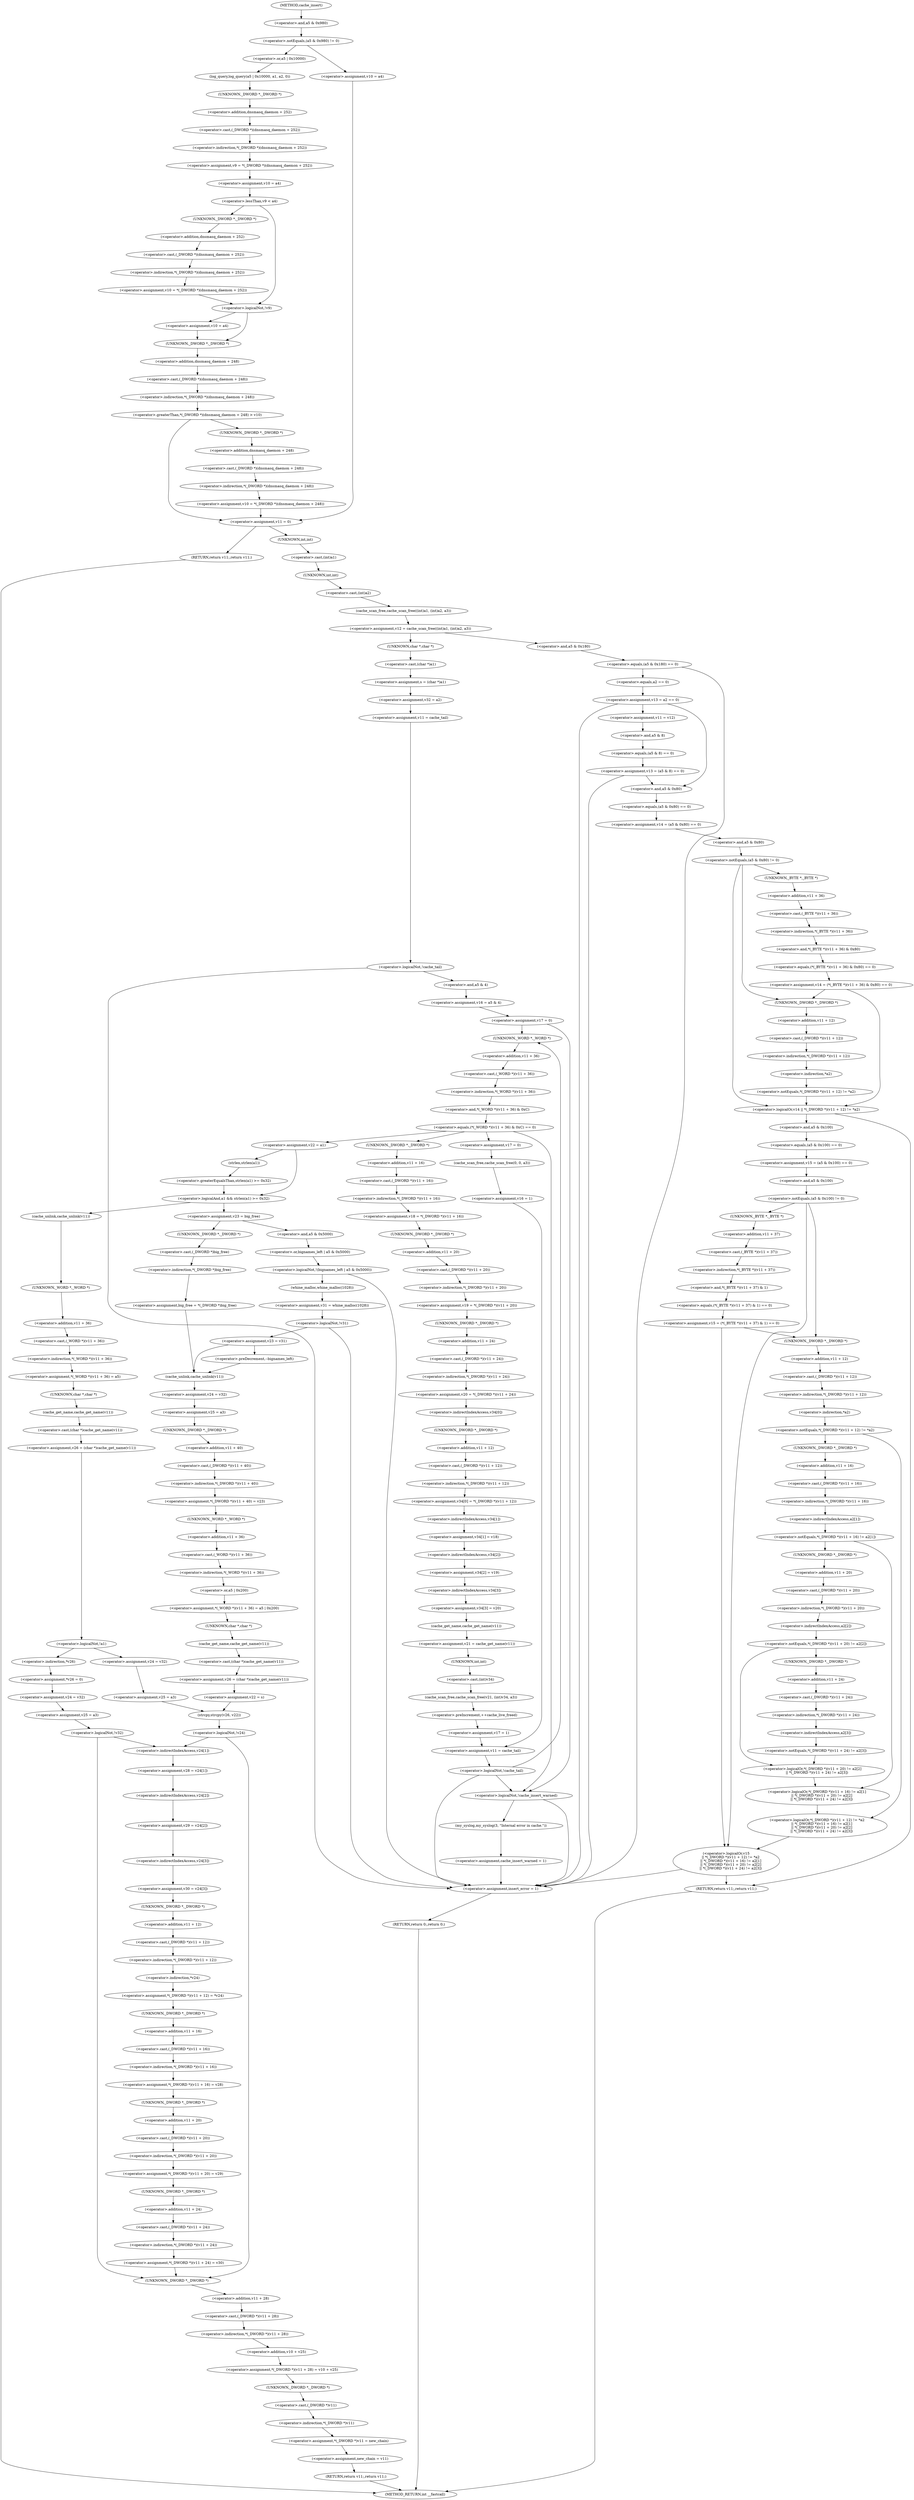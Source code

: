 digraph cache_insert {  
"1000159" [label = "(<operator>.notEquals,(a5 & 0x980) != 0)" ]
"1000160" [label = "(<operator>.and,a5 & 0x980)" ]
"1000165" [label = "(log_query,log_query(a5 | 0x10000, a1, a2, 0))" ]
"1000166" [label = "(<operator>.or,a5 | 0x10000)" ]
"1000172" [label = "(<operator>.assignment,v9 = *(_DWORD *)(dnsmasq_daemon + 252))" ]
"1000174" [label = "(<operator>.indirection,*(_DWORD *)(dnsmasq_daemon + 252))" ]
"1000175" [label = "(<operator>.cast,(_DWORD *)(dnsmasq_daemon + 252))" ]
"1000176" [label = "(UNKNOWN,_DWORD *,_DWORD *)" ]
"1000177" [label = "(<operator>.addition,dnsmasq_daemon + 252)" ]
"1000180" [label = "(<operator>.assignment,v10 = a4)" ]
"1000184" [label = "(<operator>.lessThan,v9 < a4)" ]
"1000187" [label = "(<operator>.assignment,v10 = *(_DWORD *)(dnsmasq_daemon + 252))" ]
"1000189" [label = "(<operator>.indirection,*(_DWORD *)(dnsmasq_daemon + 252))" ]
"1000190" [label = "(<operator>.cast,(_DWORD *)(dnsmasq_daemon + 252))" ]
"1000191" [label = "(UNKNOWN,_DWORD *,_DWORD *)" ]
"1000192" [label = "(<operator>.addition,dnsmasq_daemon + 252)" ]
"1000196" [label = "(<operator>.logicalNot,!v9)" ]
"1000198" [label = "(<operator>.assignment,v10 = a4)" ]
"1000202" [label = "(<operator>.greaterThan,*(_DWORD *)(dnsmasq_daemon + 248) > v10)" ]
"1000203" [label = "(<operator>.indirection,*(_DWORD *)(dnsmasq_daemon + 248))" ]
"1000204" [label = "(<operator>.cast,(_DWORD *)(dnsmasq_daemon + 248))" ]
"1000205" [label = "(UNKNOWN,_DWORD *,_DWORD *)" ]
"1000206" [label = "(<operator>.addition,dnsmasq_daemon + 248)" ]
"1000210" [label = "(<operator>.assignment,v10 = *(_DWORD *)(dnsmasq_daemon + 248))" ]
"1000212" [label = "(<operator>.indirection,*(_DWORD *)(dnsmasq_daemon + 248))" ]
"1000213" [label = "(<operator>.cast,(_DWORD *)(dnsmasq_daemon + 248))" ]
"1000214" [label = "(UNKNOWN,_DWORD *,_DWORD *)" ]
"1000215" [label = "(<operator>.addition,dnsmasq_daemon + 248)" ]
"1000220" [label = "(<operator>.assignment,v10 = a4)" ]
"1000223" [label = "(<operator>.assignment,v11 = 0)" ]
"1000228" [label = "(RETURN,return v11;,return v11;)" ]
"1000230" [label = "(<operator>.assignment,v12 = cache_scan_free((int)a1, (int)a2, a3))" ]
"1000232" [label = "(cache_scan_free,cache_scan_free((int)a1, (int)a2, a3))" ]
"1000233" [label = "(<operator>.cast,(int)a1)" ]
"1000234" [label = "(UNKNOWN,int,int)" ]
"1000236" [label = "(<operator>.cast,(int)a2)" ]
"1000237" [label = "(UNKNOWN,int,int)" ]
"1000244" [label = "(<operator>.equals,(a5 & 0x180) == 0)" ]
"1000245" [label = "(<operator>.and,a5 & 0x180)" ]
"1000250" [label = "(<operator>.assignment,v13 = a2 == 0)" ]
"1000252" [label = "(<operator>.equals,a2 == 0)" ]
"1000258" [label = "(<operator>.assignment,v11 = v12)" ]
"1000261" [label = "(<operator>.assignment,v13 = (a5 & 8) == 0)" ]
"1000263" [label = "(<operator>.equals,(a5 & 8) == 0)" ]
"1000264" [label = "(<operator>.and,a5 & 8)" ]
"1000271" [label = "(<operator>.assignment,v14 = (a5 & 0x80) == 0)" ]
"1000273" [label = "(<operator>.equals,(a5 & 0x80) == 0)" ]
"1000274" [label = "(<operator>.and,a5 & 0x80)" ]
"1000279" [label = "(<operator>.notEquals,(a5 & 0x80) != 0)" ]
"1000280" [label = "(<operator>.and,a5 & 0x80)" ]
"1000284" [label = "(<operator>.assignment,v14 = (*(_BYTE *)(v11 + 36) & 0x80) == 0)" ]
"1000286" [label = "(<operator>.equals,(*(_BYTE *)(v11 + 36) & 0x80) == 0)" ]
"1000287" [label = "(<operator>.and,*(_BYTE *)(v11 + 36) & 0x80)" ]
"1000288" [label = "(<operator>.indirection,*(_BYTE *)(v11 + 36))" ]
"1000289" [label = "(<operator>.cast,(_BYTE *)(v11 + 36))" ]
"1000290" [label = "(UNKNOWN,_BYTE *,_BYTE *)" ]
"1000291" [label = "(<operator>.addition,v11 + 36)" ]
"1000297" [label = "(<operator>.logicalOr,v14 || *(_DWORD *)(v11 + 12) != *a2)" ]
"1000299" [label = "(<operator>.notEquals,*(_DWORD *)(v11 + 12) != *a2)" ]
"1000300" [label = "(<operator>.indirection,*(_DWORD *)(v11 + 12))" ]
"1000301" [label = "(<operator>.cast,(_DWORD *)(v11 + 12))" ]
"1000302" [label = "(UNKNOWN,_DWORD *,_DWORD *)" ]
"1000303" [label = "(<operator>.addition,v11 + 12)" ]
"1000306" [label = "(<operator>.indirection,*a2)" ]
"1000309" [label = "(<operator>.assignment,v15 = (a5 & 0x100) == 0)" ]
"1000311" [label = "(<operator>.equals,(a5 & 0x100) == 0)" ]
"1000312" [label = "(<operator>.and,a5 & 0x100)" ]
"1000317" [label = "(<operator>.notEquals,(a5 & 0x100) != 0)" ]
"1000318" [label = "(<operator>.and,a5 & 0x100)" ]
"1000322" [label = "(<operator>.assignment,v15 = (*(_BYTE *)(v11 + 37) & 1) == 0)" ]
"1000324" [label = "(<operator>.equals,(*(_BYTE *)(v11 + 37) & 1) == 0)" ]
"1000325" [label = "(<operator>.and,*(_BYTE *)(v11 + 37) & 1)" ]
"1000326" [label = "(<operator>.indirection,*(_BYTE *)(v11 + 37))" ]
"1000327" [label = "(<operator>.cast,(_BYTE *)(v11 + 37))" ]
"1000328" [label = "(UNKNOWN,_BYTE *,_BYTE *)" ]
"1000329" [label = "(<operator>.addition,v11 + 37)" ]
"1000335" [label = "(<operator>.logicalOr,v15\n        || *(_DWORD *)(v11 + 12) != *a2\n        || *(_DWORD *)(v11 + 16) != a2[1]\n        || *(_DWORD *)(v11 + 20) != a2[2]\n        || *(_DWORD *)(v11 + 24) != a2[3])" ]
"1000337" [label = "(<operator>.logicalOr,*(_DWORD *)(v11 + 12) != *a2\n        || *(_DWORD *)(v11 + 16) != a2[1]\n        || *(_DWORD *)(v11 + 20) != a2[2]\n        || *(_DWORD *)(v11 + 24) != a2[3])" ]
"1000338" [label = "(<operator>.notEquals,*(_DWORD *)(v11 + 12) != *a2)" ]
"1000339" [label = "(<operator>.indirection,*(_DWORD *)(v11 + 12))" ]
"1000340" [label = "(<operator>.cast,(_DWORD *)(v11 + 12))" ]
"1000341" [label = "(UNKNOWN,_DWORD *,_DWORD *)" ]
"1000342" [label = "(<operator>.addition,v11 + 12)" ]
"1000345" [label = "(<operator>.indirection,*a2)" ]
"1000347" [label = "(<operator>.logicalOr,*(_DWORD *)(v11 + 16) != a2[1]\n        || *(_DWORD *)(v11 + 20) != a2[2]\n        || *(_DWORD *)(v11 + 24) != a2[3])" ]
"1000348" [label = "(<operator>.notEquals,*(_DWORD *)(v11 + 16) != a2[1])" ]
"1000349" [label = "(<operator>.indirection,*(_DWORD *)(v11 + 16))" ]
"1000350" [label = "(<operator>.cast,(_DWORD *)(v11 + 16))" ]
"1000351" [label = "(UNKNOWN,_DWORD *,_DWORD *)" ]
"1000352" [label = "(<operator>.addition,v11 + 16)" ]
"1000355" [label = "(<operator>.indirectIndexAccess,a2[1])" ]
"1000358" [label = "(<operator>.logicalOr,*(_DWORD *)(v11 + 20) != a2[2]\n        || *(_DWORD *)(v11 + 24) != a2[3])" ]
"1000359" [label = "(<operator>.notEquals,*(_DWORD *)(v11 + 20) != a2[2])" ]
"1000360" [label = "(<operator>.indirection,*(_DWORD *)(v11 + 20))" ]
"1000361" [label = "(<operator>.cast,(_DWORD *)(v11 + 20))" ]
"1000362" [label = "(UNKNOWN,_DWORD *,_DWORD *)" ]
"1000363" [label = "(<operator>.addition,v11 + 20)" ]
"1000366" [label = "(<operator>.indirectIndexAccess,a2[2])" ]
"1000369" [label = "(<operator>.notEquals,*(_DWORD *)(v11 + 24) != a2[3])" ]
"1000370" [label = "(<operator>.indirection,*(_DWORD *)(v11 + 24))" ]
"1000371" [label = "(<operator>.cast,(_DWORD *)(v11 + 24))" ]
"1000372" [label = "(UNKNOWN,_DWORD *,_DWORD *)" ]
"1000373" [label = "(<operator>.addition,v11 + 24)" ]
"1000376" [label = "(<operator>.indirectIndexAccess,a2[3])" ]
"1000381" [label = "(RETURN,return v11;,return v11;)" ]
"1000383" [label = "(<operator>.assignment,s = (char *)a1)" ]
"1000385" [label = "(<operator>.cast,(char *)a1)" ]
"1000386" [label = "(UNKNOWN,char *,char *)" ]
"1000388" [label = "(<operator>.assignment,v32 = a2)" ]
"1000391" [label = "(<operator>.assignment,v11 = cache_tail)" ]
"1000395" [label = "(<operator>.logicalNot,!cache_tail)" ]
"1000398" [label = "(<operator>.assignment,v16 = a5 & 4)" ]
"1000400" [label = "(<operator>.and,a5 & 4)" ]
"1000403" [label = "(<operator>.assignment,v17 = 0)" ]
"1000410" [label = "(<operator>.equals,(*(_WORD *)(v11 + 36) & 0xC) == 0)" ]
"1000411" [label = "(<operator>.and,*(_WORD *)(v11 + 36) & 0xC)" ]
"1000412" [label = "(<operator>.indirection,*(_WORD *)(v11 + 36))" ]
"1000413" [label = "(<operator>.cast,(_WORD *)(v11 + 36))" ]
"1000414" [label = "(UNKNOWN,_WORD *,_WORD *)" ]
"1000415" [label = "(<operator>.addition,v11 + 36)" ]
"1000421" [label = "(<operator>.assignment,v22 = a1)" ]
"1000425" [label = "(<operator>.logicalAnd,a1 && strlen(a1) >= 0x32)" ]
"1000427" [label = "(<operator>.greaterEqualsThan,strlen(a1) >= 0x32)" ]
"1000428" [label = "(strlen,strlen(a1))" ]
"1000432" [label = "(<operator>.assignment,v23 = big_free)" ]
"1000438" [label = "(<operator>.assignment,big_free = *(_DWORD *)big_free)" ]
"1000440" [label = "(<operator>.indirection,*(_DWORD *)big_free)" ]
"1000441" [label = "(<operator>.cast,(_DWORD *)big_free)" ]
"1000442" [label = "(UNKNOWN,_DWORD *,_DWORD *)" ]
"1000447" [label = "(<operator>.logicalNot,!(bignames_left | a5 & 0x5000))" ]
"1000448" [label = "(<operator>.or,bignames_left | a5 & 0x5000)" ]
"1000450" [label = "(<operator>.and,a5 & 0x5000)" ]
"1000454" [label = "(<operator>.assignment,v31 = whine_malloc(1028))" ]
"1000456" [label = "(whine_malloc,whine_malloc(1028))" ]
"1000459" [label = "(<operator>.logicalNot,!v31)" ]
"1000462" [label = "(<operator>.assignment,v23 = v31)" ]
"1000467" [label = "(<operator>.preDecrement,--bignames_left)" ]
"1000469" [label = "(cache_unlink,cache_unlink(v11))" ]
"1000471" [label = "(<operator>.assignment,v24 = v32)" ]
"1000474" [label = "(<operator>.assignment,v25 = a3)" ]
"1000477" [label = "(<operator>.assignment,*(_DWORD *)(v11 + 40) = v23)" ]
"1000478" [label = "(<operator>.indirection,*(_DWORD *)(v11 + 40))" ]
"1000479" [label = "(<operator>.cast,(_DWORD *)(v11 + 40))" ]
"1000480" [label = "(UNKNOWN,_DWORD *,_DWORD *)" ]
"1000481" [label = "(<operator>.addition,v11 + 40)" ]
"1000485" [label = "(<operator>.assignment,*(_WORD *)(v11 + 36) = a5 | 0x200)" ]
"1000486" [label = "(<operator>.indirection,*(_WORD *)(v11 + 36))" ]
"1000487" [label = "(<operator>.cast,(_WORD *)(v11 + 36))" ]
"1000488" [label = "(UNKNOWN,_WORD *,_WORD *)" ]
"1000489" [label = "(<operator>.addition,v11 + 36)" ]
"1000492" [label = "(<operator>.or,a5 | 0x200)" ]
"1000495" [label = "(<operator>.assignment,v26 = (char *)cache_get_name(v11))" ]
"1000497" [label = "(<operator>.cast,(char *)cache_get_name(v11))" ]
"1000498" [label = "(UNKNOWN,char *,char *)" ]
"1000499" [label = "(cache_get_name,cache_get_name(v11))" ]
"1000501" [label = "(<operator>.assignment,v22 = s)" ]
"1000506" [label = "(cache_unlink,cache_unlink(v11))" ]
"1000508" [label = "(<operator>.assignment,*(_WORD *)(v11 + 36) = a5)" ]
"1000509" [label = "(<operator>.indirection,*(_WORD *)(v11 + 36))" ]
"1000510" [label = "(<operator>.cast,(_WORD *)(v11 + 36))" ]
"1000511" [label = "(UNKNOWN,_WORD *,_WORD *)" ]
"1000512" [label = "(<operator>.addition,v11 + 36)" ]
"1000516" [label = "(<operator>.assignment,v26 = (char *)cache_get_name(v11))" ]
"1000518" [label = "(<operator>.cast,(char *)cache_get_name(v11))" ]
"1000519" [label = "(UNKNOWN,char *,char *)" ]
"1000520" [label = "(cache_get_name,cache_get_name(v11))" ]
"1000523" [label = "(<operator>.logicalNot,!a1)" ]
"1000526" [label = "(<operator>.assignment,*v26 = 0)" ]
"1000527" [label = "(<operator>.indirection,*v26)" ]
"1000530" [label = "(<operator>.assignment,v24 = v32)" ]
"1000533" [label = "(<operator>.assignment,v25 = a3)" ]
"1000537" [label = "(<operator>.logicalNot,!v32)" ]
"1000541" [label = "(<operator>.assignment,v24 = v32)" ]
"1000544" [label = "(<operator>.assignment,v25 = a3)" ]
"1000547" [label = "(strcpy,strcpy(v26, v22))" ]
"1000551" [label = "(<operator>.logicalNot,!v24)" ]
"1000555" [label = "(<operator>.assignment,*(_DWORD *)(v11 + 28) = v10 + v25)" ]
"1000556" [label = "(<operator>.indirection,*(_DWORD *)(v11 + 28))" ]
"1000557" [label = "(<operator>.cast,(_DWORD *)(v11 + 28))" ]
"1000558" [label = "(UNKNOWN,_DWORD *,_DWORD *)" ]
"1000559" [label = "(<operator>.addition,v11 + 28)" ]
"1000562" [label = "(<operator>.addition,v10 + v25)" ]
"1000565" [label = "(<operator>.assignment,*(_DWORD *)v11 = new_chain)" ]
"1000566" [label = "(<operator>.indirection,*(_DWORD *)v11)" ]
"1000567" [label = "(<operator>.cast,(_DWORD *)v11)" ]
"1000568" [label = "(UNKNOWN,_DWORD *,_DWORD *)" ]
"1000571" [label = "(<operator>.assignment,new_chain = v11)" ]
"1000574" [label = "(RETURN,return v11;,return v11;)" ]
"1000577" [label = "(<operator>.assignment,v28 = v24[1])" ]
"1000579" [label = "(<operator>.indirectIndexAccess,v24[1])" ]
"1000582" [label = "(<operator>.assignment,v29 = v24[2])" ]
"1000584" [label = "(<operator>.indirectIndexAccess,v24[2])" ]
"1000587" [label = "(<operator>.assignment,v30 = v24[3])" ]
"1000589" [label = "(<operator>.indirectIndexAccess,v24[3])" ]
"1000592" [label = "(<operator>.assignment,*(_DWORD *)(v11 + 12) = *v24)" ]
"1000593" [label = "(<operator>.indirection,*(_DWORD *)(v11 + 12))" ]
"1000594" [label = "(<operator>.cast,(_DWORD *)(v11 + 12))" ]
"1000595" [label = "(UNKNOWN,_DWORD *,_DWORD *)" ]
"1000596" [label = "(<operator>.addition,v11 + 12)" ]
"1000599" [label = "(<operator>.indirection,*v24)" ]
"1000601" [label = "(<operator>.assignment,*(_DWORD *)(v11 + 16) = v28)" ]
"1000602" [label = "(<operator>.indirection,*(_DWORD *)(v11 + 16))" ]
"1000603" [label = "(<operator>.cast,(_DWORD *)(v11 + 16))" ]
"1000604" [label = "(UNKNOWN,_DWORD *,_DWORD *)" ]
"1000605" [label = "(<operator>.addition,v11 + 16)" ]
"1000609" [label = "(<operator>.assignment,*(_DWORD *)(v11 + 20) = v29)" ]
"1000610" [label = "(<operator>.indirection,*(_DWORD *)(v11 + 20))" ]
"1000611" [label = "(<operator>.cast,(_DWORD *)(v11 + 20))" ]
"1000612" [label = "(UNKNOWN,_DWORD *,_DWORD *)" ]
"1000613" [label = "(<operator>.addition,v11 + 20)" ]
"1000617" [label = "(<operator>.assignment,*(_DWORD *)(v11 + 24) = v30)" ]
"1000618" [label = "(<operator>.indirection,*(_DWORD *)(v11 + 24))" ]
"1000619" [label = "(<operator>.cast,(_DWORD *)(v11 + 24))" ]
"1000620" [label = "(UNKNOWN,_DWORD *,_DWORD *)" ]
"1000621" [label = "(<operator>.addition,v11 + 24)" ]
"1000632" [label = "(<operator>.assignment,v18 = *(_DWORD *)(v11 + 16))" ]
"1000634" [label = "(<operator>.indirection,*(_DWORD *)(v11 + 16))" ]
"1000635" [label = "(<operator>.cast,(_DWORD *)(v11 + 16))" ]
"1000636" [label = "(UNKNOWN,_DWORD *,_DWORD *)" ]
"1000637" [label = "(<operator>.addition,v11 + 16)" ]
"1000640" [label = "(<operator>.assignment,v19 = *(_DWORD *)(v11 + 20))" ]
"1000642" [label = "(<operator>.indirection,*(_DWORD *)(v11 + 20))" ]
"1000643" [label = "(<operator>.cast,(_DWORD *)(v11 + 20))" ]
"1000644" [label = "(UNKNOWN,_DWORD *,_DWORD *)" ]
"1000645" [label = "(<operator>.addition,v11 + 20)" ]
"1000648" [label = "(<operator>.assignment,v20 = *(_DWORD *)(v11 + 24))" ]
"1000650" [label = "(<operator>.indirection,*(_DWORD *)(v11 + 24))" ]
"1000651" [label = "(<operator>.cast,(_DWORD *)(v11 + 24))" ]
"1000652" [label = "(UNKNOWN,_DWORD *,_DWORD *)" ]
"1000653" [label = "(<operator>.addition,v11 + 24)" ]
"1000656" [label = "(<operator>.assignment,v34[0] = *(_DWORD *)(v11 + 12))" ]
"1000657" [label = "(<operator>.indirectIndexAccess,v34[0])" ]
"1000660" [label = "(<operator>.indirection,*(_DWORD *)(v11 + 12))" ]
"1000661" [label = "(<operator>.cast,(_DWORD *)(v11 + 12))" ]
"1000662" [label = "(UNKNOWN,_DWORD *,_DWORD *)" ]
"1000663" [label = "(<operator>.addition,v11 + 12)" ]
"1000666" [label = "(<operator>.assignment,v34[1] = v18)" ]
"1000667" [label = "(<operator>.indirectIndexAccess,v34[1])" ]
"1000671" [label = "(<operator>.assignment,v34[2] = v19)" ]
"1000672" [label = "(<operator>.indirectIndexAccess,v34[2])" ]
"1000676" [label = "(<operator>.assignment,v34[3] = v20)" ]
"1000677" [label = "(<operator>.indirectIndexAccess,v34[3])" ]
"1000681" [label = "(<operator>.assignment,v21 = cache_get_name(v11))" ]
"1000683" [label = "(cache_get_name,cache_get_name(v11))" ]
"1000685" [label = "(cache_scan_free,cache_scan_free(v21, (int)v34, a3))" ]
"1000687" [label = "(<operator>.cast,(int)v34)" ]
"1000688" [label = "(UNKNOWN,int,int)" ]
"1000691" [label = "(<operator>.preIncrement,++cache_live_freed)" ]
"1000693" [label = "(<operator>.assignment,v17 = 1)" ]
"1000698" [label = "(<operator>.assignment,v17 = 0)" ]
"1000701" [label = "(cache_scan_free,cache_scan_free(0, 0, a3))" ]
"1000705" [label = "(<operator>.assignment,v16 = 1)" ]
"1000708" [label = "(<operator>.assignment,v11 = cache_tail)" ]
"1000712" [label = "(<operator>.logicalNot,!cache_tail)" ]
"1000716" [label = "(<operator>.logicalNot,!cache_insert_warned)" ]
"1000719" [label = "(my_syslog,my_syslog(3, \"Internal error in cache.\"))" ]
"1000722" [label = "(<operator>.assignment,cache_insert_warned = 1)" ]
"1000726" [label = "(<operator>.assignment,insert_error = 1)" ]
"1000729" [label = "(RETURN,return 0;,return 0;)" ]
"1000126" [label = "(METHOD,cache_insert)" ]
"1000731" [label = "(METHOD_RETURN,int __fastcall)" ]
  "1000159" -> "1000166" 
  "1000159" -> "1000220" 
  "1000160" -> "1000159" 
  "1000165" -> "1000176" 
  "1000166" -> "1000165" 
  "1000172" -> "1000180" 
  "1000174" -> "1000172" 
  "1000175" -> "1000174" 
  "1000176" -> "1000177" 
  "1000177" -> "1000175" 
  "1000180" -> "1000184" 
  "1000184" -> "1000191" 
  "1000184" -> "1000196" 
  "1000187" -> "1000196" 
  "1000189" -> "1000187" 
  "1000190" -> "1000189" 
  "1000191" -> "1000192" 
  "1000192" -> "1000190" 
  "1000196" -> "1000205" 
  "1000196" -> "1000198" 
  "1000198" -> "1000205" 
  "1000202" -> "1000214" 
  "1000202" -> "1000223" 
  "1000203" -> "1000202" 
  "1000204" -> "1000203" 
  "1000205" -> "1000206" 
  "1000206" -> "1000204" 
  "1000210" -> "1000223" 
  "1000212" -> "1000210" 
  "1000213" -> "1000212" 
  "1000214" -> "1000215" 
  "1000215" -> "1000213" 
  "1000220" -> "1000223" 
  "1000223" -> "1000228" 
  "1000223" -> "1000234" 
  "1000228" -> "1000731" 
  "1000230" -> "1000245" 
  "1000230" -> "1000386" 
  "1000232" -> "1000230" 
  "1000233" -> "1000237" 
  "1000234" -> "1000233" 
  "1000236" -> "1000232" 
  "1000237" -> "1000236" 
  "1000244" -> "1000726" 
  "1000244" -> "1000252" 
  "1000245" -> "1000244" 
  "1000250" -> "1000258" 
  "1000250" -> "1000726" 
  "1000250" -> "1000274" 
  "1000252" -> "1000250" 
  "1000258" -> "1000264" 
  "1000261" -> "1000726" 
  "1000261" -> "1000274" 
  "1000263" -> "1000261" 
  "1000264" -> "1000263" 
  "1000271" -> "1000280" 
  "1000273" -> "1000271" 
  "1000274" -> "1000273" 
  "1000279" -> "1000290" 
  "1000279" -> "1000302" 
  "1000279" -> "1000297" 
  "1000280" -> "1000279" 
  "1000284" -> "1000302" 
  "1000284" -> "1000297" 
  "1000286" -> "1000284" 
  "1000287" -> "1000286" 
  "1000288" -> "1000287" 
  "1000289" -> "1000288" 
  "1000290" -> "1000291" 
  "1000291" -> "1000289" 
  "1000297" -> "1000312" 
  "1000297" -> "1000381" 
  "1000299" -> "1000297" 
  "1000300" -> "1000306" 
  "1000301" -> "1000300" 
  "1000302" -> "1000303" 
  "1000303" -> "1000301" 
  "1000306" -> "1000299" 
  "1000309" -> "1000318" 
  "1000311" -> "1000309" 
  "1000312" -> "1000311" 
  "1000317" -> "1000328" 
  "1000317" -> "1000341" 
  "1000317" -> "1000335" 
  "1000318" -> "1000317" 
  "1000322" -> "1000341" 
  "1000322" -> "1000335" 
  "1000324" -> "1000322" 
  "1000325" -> "1000324" 
  "1000326" -> "1000325" 
  "1000327" -> "1000326" 
  "1000328" -> "1000329" 
  "1000329" -> "1000327" 
  "1000335" -> "1000726" 
  "1000335" -> "1000381" 
  "1000337" -> "1000335" 
  "1000338" -> "1000351" 
  "1000338" -> "1000337" 
  "1000339" -> "1000345" 
  "1000340" -> "1000339" 
  "1000341" -> "1000342" 
  "1000342" -> "1000340" 
  "1000345" -> "1000338" 
  "1000347" -> "1000337" 
  "1000348" -> "1000362" 
  "1000348" -> "1000347" 
  "1000349" -> "1000355" 
  "1000350" -> "1000349" 
  "1000351" -> "1000352" 
  "1000352" -> "1000350" 
  "1000355" -> "1000348" 
  "1000358" -> "1000347" 
  "1000359" -> "1000372" 
  "1000359" -> "1000358" 
  "1000360" -> "1000366" 
  "1000361" -> "1000360" 
  "1000362" -> "1000363" 
  "1000363" -> "1000361" 
  "1000366" -> "1000359" 
  "1000369" -> "1000358" 
  "1000370" -> "1000376" 
  "1000371" -> "1000370" 
  "1000372" -> "1000373" 
  "1000373" -> "1000371" 
  "1000376" -> "1000369" 
  "1000381" -> "1000731" 
  "1000383" -> "1000388" 
  "1000385" -> "1000383" 
  "1000386" -> "1000385" 
  "1000388" -> "1000391" 
  "1000391" -> "1000395" 
  "1000395" -> "1000726" 
  "1000395" -> "1000400" 
  "1000398" -> "1000403" 
  "1000400" -> "1000398" 
  "1000403" -> "1000414" 
  "1000403" -> "1000716" 
  "1000410" -> "1000421" 
  "1000410" -> "1000716" 
  "1000410" -> "1000636" 
  "1000410" -> "1000698" 
  "1000411" -> "1000410" 
  "1000412" -> "1000411" 
  "1000413" -> "1000412" 
  "1000414" -> "1000415" 
  "1000415" -> "1000413" 
  "1000421" -> "1000425" 
  "1000421" -> "1000428" 
  "1000425" -> "1000432" 
  "1000425" -> "1000506" 
  "1000427" -> "1000425" 
  "1000428" -> "1000427" 
  "1000432" -> "1000442" 
  "1000432" -> "1000450" 
  "1000438" -> "1000469" 
  "1000440" -> "1000438" 
  "1000441" -> "1000440" 
  "1000442" -> "1000441" 
  "1000447" -> "1000726" 
  "1000447" -> "1000456" 
  "1000448" -> "1000447" 
  "1000450" -> "1000448" 
  "1000454" -> "1000459" 
  "1000456" -> "1000454" 
  "1000459" -> "1000726" 
  "1000459" -> "1000462" 
  "1000462" -> "1000467" 
  "1000462" -> "1000469" 
  "1000467" -> "1000469" 
  "1000469" -> "1000471" 
  "1000471" -> "1000474" 
  "1000474" -> "1000480" 
  "1000477" -> "1000488" 
  "1000478" -> "1000477" 
  "1000479" -> "1000478" 
  "1000480" -> "1000481" 
  "1000481" -> "1000479" 
  "1000485" -> "1000498" 
  "1000486" -> "1000492" 
  "1000487" -> "1000486" 
  "1000488" -> "1000489" 
  "1000489" -> "1000487" 
  "1000492" -> "1000485" 
  "1000495" -> "1000501" 
  "1000497" -> "1000495" 
  "1000498" -> "1000499" 
  "1000499" -> "1000497" 
  "1000501" -> "1000547" 
  "1000506" -> "1000511" 
  "1000508" -> "1000519" 
  "1000509" -> "1000508" 
  "1000510" -> "1000509" 
  "1000511" -> "1000512" 
  "1000512" -> "1000510" 
  "1000516" -> "1000523" 
  "1000518" -> "1000516" 
  "1000519" -> "1000520" 
  "1000520" -> "1000518" 
  "1000523" -> "1000527" 
  "1000523" -> "1000541" 
  "1000526" -> "1000530" 
  "1000527" -> "1000526" 
  "1000530" -> "1000533" 
  "1000533" -> "1000537" 
  "1000537" -> "1000558" 
  "1000537" -> "1000579" 
  "1000541" -> "1000544" 
  "1000544" -> "1000547" 
  "1000547" -> "1000551" 
  "1000551" -> "1000558" 
  "1000551" -> "1000579" 
  "1000555" -> "1000568" 
  "1000556" -> "1000562" 
  "1000557" -> "1000556" 
  "1000558" -> "1000559" 
  "1000559" -> "1000557" 
  "1000562" -> "1000555" 
  "1000565" -> "1000571" 
  "1000566" -> "1000565" 
  "1000567" -> "1000566" 
  "1000568" -> "1000567" 
  "1000571" -> "1000574" 
  "1000574" -> "1000731" 
  "1000577" -> "1000584" 
  "1000579" -> "1000577" 
  "1000582" -> "1000589" 
  "1000584" -> "1000582" 
  "1000587" -> "1000595" 
  "1000589" -> "1000587" 
  "1000592" -> "1000604" 
  "1000593" -> "1000599" 
  "1000594" -> "1000593" 
  "1000595" -> "1000596" 
  "1000596" -> "1000594" 
  "1000599" -> "1000592" 
  "1000601" -> "1000612" 
  "1000602" -> "1000601" 
  "1000603" -> "1000602" 
  "1000604" -> "1000605" 
  "1000605" -> "1000603" 
  "1000609" -> "1000620" 
  "1000610" -> "1000609" 
  "1000611" -> "1000610" 
  "1000612" -> "1000613" 
  "1000613" -> "1000611" 
  "1000617" -> "1000558" 
  "1000618" -> "1000617" 
  "1000619" -> "1000618" 
  "1000620" -> "1000621" 
  "1000621" -> "1000619" 
  "1000632" -> "1000644" 
  "1000634" -> "1000632" 
  "1000635" -> "1000634" 
  "1000636" -> "1000637" 
  "1000637" -> "1000635" 
  "1000640" -> "1000652" 
  "1000642" -> "1000640" 
  "1000643" -> "1000642" 
  "1000644" -> "1000645" 
  "1000645" -> "1000643" 
  "1000648" -> "1000657" 
  "1000650" -> "1000648" 
  "1000651" -> "1000650" 
  "1000652" -> "1000653" 
  "1000653" -> "1000651" 
  "1000656" -> "1000667" 
  "1000657" -> "1000662" 
  "1000660" -> "1000656" 
  "1000661" -> "1000660" 
  "1000662" -> "1000663" 
  "1000663" -> "1000661" 
  "1000666" -> "1000672" 
  "1000667" -> "1000666" 
  "1000671" -> "1000677" 
  "1000672" -> "1000671" 
  "1000676" -> "1000683" 
  "1000677" -> "1000676" 
  "1000681" -> "1000688" 
  "1000683" -> "1000681" 
  "1000685" -> "1000691" 
  "1000687" -> "1000685" 
  "1000688" -> "1000687" 
  "1000691" -> "1000693" 
  "1000693" -> "1000708" 
  "1000698" -> "1000701" 
  "1000701" -> "1000705" 
  "1000705" -> "1000708" 
  "1000708" -> "1000712" 
  "1000712" -> "1000414" 
  "1000712" -> "1000716" 
  "1000712" -> "1000726" 
  "1000716" -> "1000719" 
  "1000716" -> "1000726" 
  "1000719" -> "1000722" 
  "1000722" -> "1000726" 
  "1000726" -> "1000729" 
  "1000729" -> "1000731" 
  "1000126" -> "1000160" 
}
